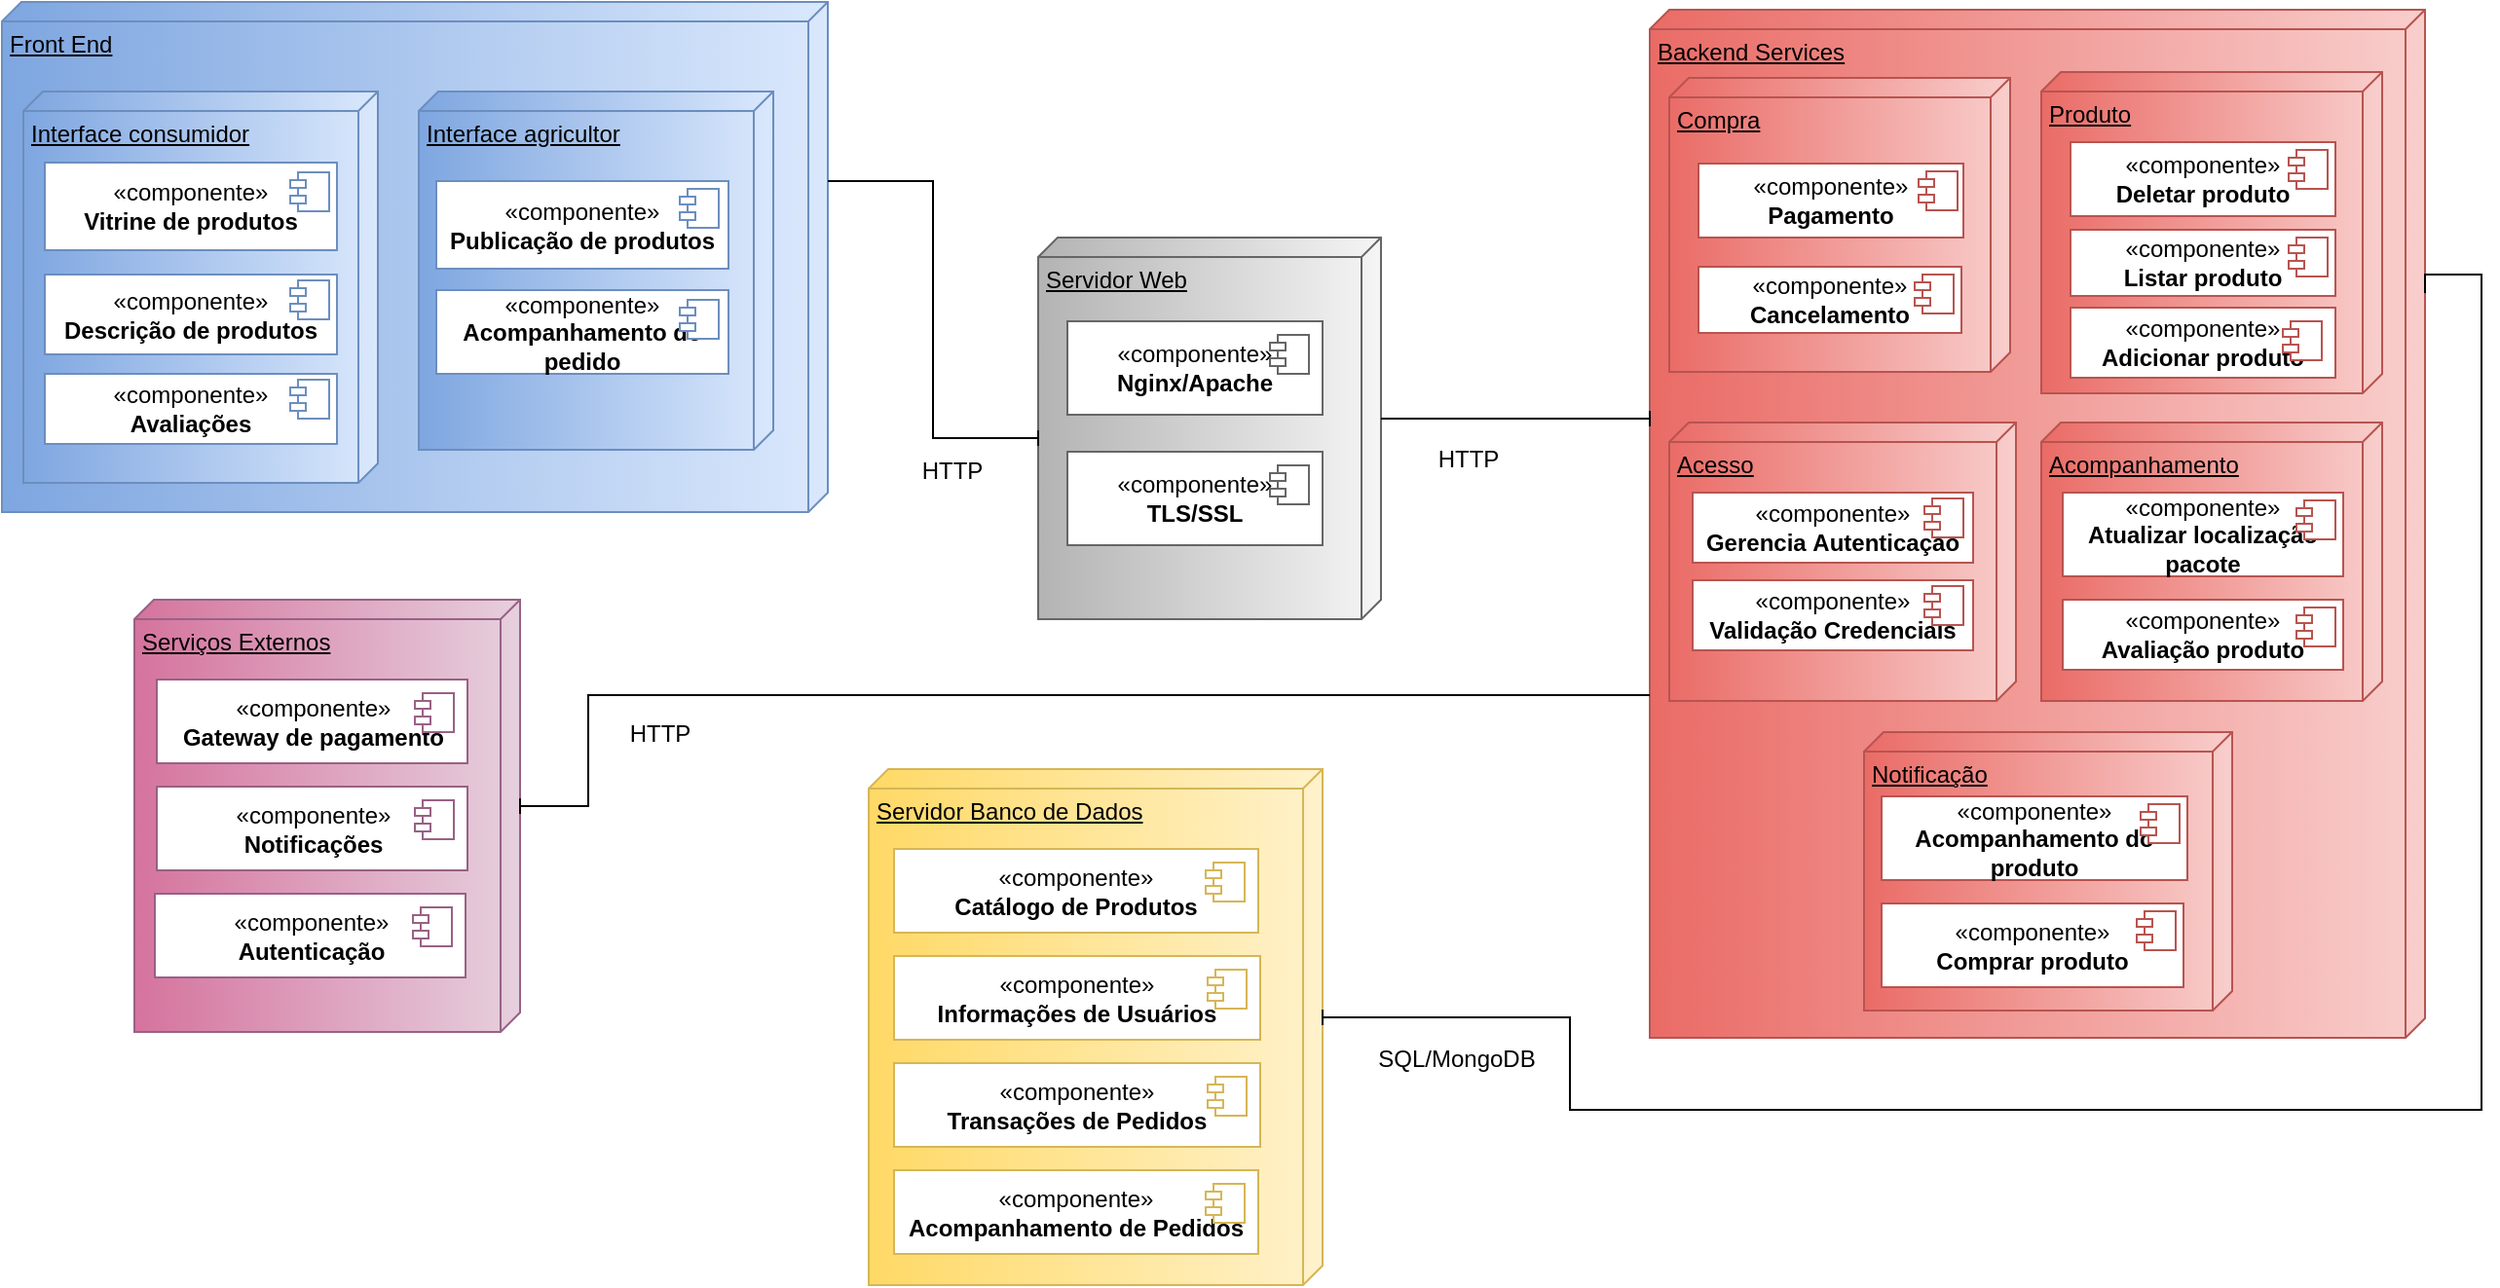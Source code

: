 <mxfile version="24.8.0">
  <diagram name="Página-1" id="P9u5YKyL1x51gNFcSXew">
    <mxGraphModel dx="2300" dy="-393" grid="0" gridSize="10" guides="1" tooltips="1" connect="1" arrows="1" fold="1" page="0" pageScale="1" pageWidth="827" pageHeight="1169" math="0" shadow="0">
      <root>
        <mxCell id="0" />
        <mxCell id="1" parent="0" />
        <mxCell id="CXqAVYI4e2ixcZZ8uMKU-1" value="Front End" style="verticalAlign=top;align=left;spacingTop=8;spacingLeft=2;spacingRight=12;shape=cube;size=10;direction=south;fontStyle=4;html=1;whiteSpace=wrap;fillColor=#dae8fc;gradientColor=#7ea6e0;strokeColor=#6C8EBF;" vertex="1" parent="1">
          <mxGeometry x="-526" y="1424" width="424" height="262" as="geometry" />
        </mxCell>
        <mxCell id="CXqAVYI4e2ixcZZ8uMKU-2" value="Servidor Web" style="verticalAlign=top;align=left;spacingTop=8;spacingLeft=2;spacingRight=12;shape=cube;size=10;direction=south;fontStyle=4;html=1;whiteSpace=wrap;fillColor=#f5f5f5;gradientColor=#b3b3b3;strokeColor=#666666;" vertex="1" parent="1">
          <mxGeometry x="6" y="1545" width="176" height="196" as="geometry" />
        </mxCell>
        <mxCell id="CXqAVYI4e2ixcZZ8uMKU-3" value="Backend Services&lt;div&gt;&lt;br&gt;&lt;/div&gt;" style="verticalAlign=top;align=left;spacingTop=8;spacingLeft=2;spacingRight=12;shape=cube;size=10;direction=south;fontStyle=4;html=1;whiteSpace=wrap;fillColor=#f8cecc;strokeColor=#b85450;gradientColor=#ea6b66;" vertex="1" parent="1">
          <mxGeometry x="320" y="1428" width="398" height="528" as="geometry" />
        </mxCell>
        <mxCell id="CXqAVYI4e2ixcZZ8uMKU-4" value="Servidor Banco de Dados" style="verticalAlign=top;align=left;spacingTop=8;spacingLeft=2;spacingRight=12;shape=cube;size=10;direction=south;fontStyle=4;html=1;whiteSpace=wrap;fillColor=#fff2cc;gradientColor=#ffd966;strokeColor=#D6B656;" vertex="1" parent="1">
          <mxGeometry x="-81" y="1818" width="233" height="265" as="geometry" />
        </mxCell>
        <mxCell id="CXqAVYI4e2ixcZZ8uMKU-5" value="Serviços Externos" style="verticalAlign=top;align=left;spacingTop=8;spacingLeft=2;spacingRight=12;shape=cube;size=10;direction=south;fontStyle=4;html=1;whiteSpace=wrap;fillColor=#e6d0de;strokeColor=#996185;gradientColor=#d5739d;" vertex="1" parent="1">
          <mxGeometry x="-458" y="1731" width="198" height="222" as="geometry" />
        </mxCell>
        <mxCell id="CXqAVYI4e2ixcZZ8uMKU-6" value="«componente»&lt;br&gt;&lt;b&gt;Catálogo de Produtos&lt;/b&gt;" style="html=1;dropTarget=0;whiteSpace=wrap;strokeColor=#D6B656;" vertex="1" parent="1">
          <mxGeometry x="-68" y="1859" width="187" height="43" as="geometry" />
        </mxCell>
        <mxCell id="CXqAVYI4e2ixcZZ8uMKU-7" value="" style="shape=module;jettyWidth=8;jettyHeight=4;strokeColor=#D6B656;" vertex="1" parent="CXqAVYI4e2ixcZZ8uMKU-6">
          <mxGeometry x="1" width="20" height="20" relative="1" as="geometry">
            <mxPoint x="-27" y="7" as="offset" />
          </mxGeometry>
        </mxCell>
        <mxCell id="CXqAVYI4e2ixcZZ8uMKU-8" value="«componente»&lt;br&gt;&lt;b&gt;Informações de Usuários&lt;/b&gt;" style="html=1;dropTarget=0;whiteSpace=wrap;strokeColor=#D6B656;" vertex="1" parent="1">
          <mxGeometry x="-68" y="1914" width="188" height="43" as="geometry" />
        </mxCell>
        <mxCell id="CXqAVYI4e2ixcZZ8uMKU-9" value="" style="shape=module;jettyWidth=8;jettyHeight=4;strokeColor=#D6B656;" vertex="1" parent="CXqAVYI4e2ixcZZ8uMKU-8">
          <mxGeometry x="1" width="20" height="20" relative="1" as="geometry">
            <mxPoint x="-27" y="7" as="offset" />
          </mxGeometry>
        </mxCell>
        <mxCell id="CXqAVYI4e2ixcZZ8uMKU-10" value="«componente»&lt;br&gt;&lt;b&gt;Transações de Pedidos&lt;/b&gt;" style="html=1;dropTarget=0;whiteSpace=wrap;strokeColor=#D6B656;" vertex="1" parent="1">
          <mxGeometry x="-68" y="1969" width="188" height="43" as="geometry" />
        </mxCell>
        <mxCell id="CXqAVYI4e2ixcZZ8uMKU-11" value="" style="shape=module;jettyWidth=8;jettyHeight=4;strokeColor=#D6B656;" vertex="1" parent="CXqAVYI4e2ixcZZ8uMKU-10">
          <mxGeometry x="1" width="20" height="20" relative="1" as="geometry">
            <mxPoint x="-27" y="7" as="offset" />
          </mxGeometry>
        </mxCell>
        <mxCell id="CXqAVYI4e2ixcZZ8uMKU-12" value="«componente»&lt;br&gt;&lt;b&gt;Acompanhamento de Pedidos&lt;/b&gt;" style="html=1;dropTarget=0;whiteSpace=wrap;strokeColor=#D6B656;" vertex="1" parent="1">
          <mxGeometry x="-68" y="2024" width="187" height="43" as="geometry" />
        </mxCell>
        <mxCell id="CXqAVYI4e2ixcZZ8uMKU-13" value="" style="shape=module;jettyWidth=8;jettyHeight=4;strokeColor=#D6B656;" vertex="1" parent="CXqAVYI4e2ixcZZ8uMKU-12">
          <mxGeometry x="1" width="20" height="20" relative="1" as="geometry">
            <mxPoint x="-27" y="7" as="offset" />
          </mxGeometry>
        </mxCell>
        <mxCell id="CXqAVYI4e2ixcZZ8uMKU-14" value="«componente»&lt;br&gt;&lt;b&gt;Nginx/Apache&lt;/b&gt;" style="html=1;dropTarget=0;whiteSpace=wrap;strokeColor=#666666;" vertex="1" parent="1">
          <mxGeometry x="21" y="1588" width="131" height="48" as="geometry" />
        </mxCell>
        <mxCell id="CXqAVYI4e2ixcZZ8uMKU-15" value="" style="shape=module;jettyWidth=8;jettyHeight=4;strokeColor=#666666;" vertex="1" parent="CXqAVYI4e2ixcZZ8uMKU-14">
          <mxGeometry x="1" width="20" height="20" relative="1" as="geometry">
            <mxPoint x="-27" y="7" as="offset" />
          </mxGeometry>
        </mxCell>
        <mxCell id="CXqAVYI4e2ixcZZ8uMKU-16" value="«componente»&lt;br&gt;&lt;b&gt;TLS/SSL&lt;/b&gt;" style="html=1;dropTarget=0;whiteSpace=wrap;strokeColor=#666666;" vertex="1" parent="1">
          <mxGeometry x="21" y="1655" width="131" height="48" as="geometry" />
        </mxCell>
        <mxCell id="CXqAVYI4e2ixcZZ8uMKU-17" value="" style="shape=module;jettyWidth=8;jettyHeight=4;strokeColor=#666666;" vertex="1" parent="CXqAVYI4e2ixcZZ8uMKU-16">
          <mxGeometry x="1" width="20" height="20" relative="1" as="geometry">
            <mxPoint x="-27" y="7" as="offset" />
          </mxGeometry>
        </mxCell>
        <mxCell id="CXqAVYI4e2ixcZZ8uMKU-18" value="«componente»&lt;br&gt;&lt;b&gt;Gateway de pagamento&lt;/b&gt;" style="html=1;dropTarget=0;whiteSpace=wrap;strokeColor=#996185;" vertex="1" parent="1">
          <mxGeometry x="-446.5" y="1772" width="159.5" height="43" as="geometry" />
        </mxCell>
        <mxCell id="CXqAVYI4e2ixcZZ8uMKU-19" value="" style="shape=module;jettyWidth=8;jettyHeight=4;strokeColor=#996185;" vertex="1" parent="CXqAVYI4e2ixcZZ8uMKU-18">
          <mxGeometry x="1" width="20" height="20" relative="1" as="geometry">
            <mxPoint x="-27" y="7" as="offset" />
          </mxGeometry>
        </mxCell>
        <mxCell id="CXqAVYI4e2ixcZZ8uMKU-20" value="«componente»&lt;br&gt;&lt;b&gt;Notificações&lt;/b&gt;" style="html=1;dropTarget=0;whiteSpace=wrap;strokeColor=#996185;" vertex="1" parent="1">
          <mxGeometry x="-446.5" y="1827" width="159.5" height="43" as="geometry" />
        </mxCell>
        <mxCell id="CXqAVYI4e2ixcZZ8uMKU-21" value="" style="shape=module;jettyWidth=8;jettyHeight=4;strokeColor=#996185;" vertex="1" parent="CXqAVYI4e2ixcZZ8uMKU-20">
          <mxGeometry x="1" width="20" height="20" relative="1" as="geometry">
            <mxPoint x="-27" y="7" as="offset" />
          </mxGeometry>
        </mxCell>
        <mxCell id="CXqAVYI4e2ixcZZ8uMKU-22" value="«componente»&lt;br&gt;&lt;b&gt;Autenticação&lt;/b&gt;" style="html=1;dropTarget=0;whiteSpace=wrap;strokeColor=#996185;" vertex="1" parent="1">
          <mxGeometry x="-447.5" y="1882" width="159.5" height="43" as="geometry" />
        </mxCell>
        <mxCell id="CXqAVYI4e2ixcZZ8uMKU-23" value="" style="shape=module;jettyWidth=8;jettyHeight=4;strokeColor=#996185;" vertex="1" parent="CXqAVYI4e2ixcZZ8uMKU-22">
          <mxGeometry x="1" width="20" height="20" relative="1" as="geometry">
            <mxPoint x="-27" y="7" as="offset" />
          </mxGeometry>
        </mxCell>
        <mxCell id="CXqAVYI4e2ixcZZ8uMKU-24" style="edgeStyle=orthogonalEdgeStyle;rounded=0;orthogonalLoop=1;jettySize=auto;html=1;exitX=0;exitY=0;exitDx=92;exitDy=0;exitPerimeter=0;entryX=0;entryY=0;entryDx=103;entryDy=176;entryPerimeter=0;endArrow=baseDash;endFill=0;" edge="1" parent="1" source="CXqAVYI4e2ixcZZ8uMKU-1" target="CXqAVYI4e2ixcZZ8uMKU-2">
          <mxGeometry relative="1" as="geometry" />
        </mxCell>
        <mxCell id="CXqAVYI4e2ixcZZ8uMKU-25" style="edgeStyle=orthogonalEdgeStyle;rounded=0;orthogonalLoop=1;jettySize=auto;html=1;exitX=0;exitY=0;exitDx=93;exitDy=0;exitPerimeter=0;endArrow=baseDash;endFill=0;entryX=0;entryY=0;entryDx=210;entryDy=398;entryPerimeter=0;" edge="1" parent="1" source="CXqAVYI4e2ixcZZ8uMKU-2" target="CXqAVYI4e2ixcZZ8uMKU-3">
          <mxGeometry relative="1" as="geometry">
            <mxPoint x="258" y="1587" as="targetPoint" />
          </mxGeometry>
        </mxCell>
        <mxCell id="CXqAVYI4e2ixcZZ8uMKU-26" style="edgeStyle=orthogonalEdgeStyle;rounded=0;orthogonalLoop=1;jettySize=auto;html=1;exitX=0;exitY=0;exitDx=145.5;exitDy=0;exitPerimeter=0;endArrow=baseDash;endFill=0;entryX=0;entryY=0;entryDx=127.5;entryDy=0;entryPerimeter=0;" edge="1" parent="1" source="CXqAVYI4e2ixcZZ8uMKU-3" target="CXqAVYI4e2ixcZZ8uMKU-4">
          <mxGeometry relative="1" as="geometry">
            <Array as="points">
              <mxPoint x="718" y="1564" />
              <mxPoint x="747" y="1564" />
              <mxPoint x="747" y="1993" />
              <mxPoint x="279" y="1993" />
              <mxPoint x="279" y="1946" />
            </Array>
            <mxPoint x="218" y="2008" as="targetPoint" />
          </mxGeometry>
        </mxCell>
        <mxCell id="CXqAVYI4e2ixcZZ8uMKU-27" style="edgeStyle=orthogonalEdgeStyle;rounded=0;orthogonalLoop=1;jettySize=auto;html=1;entryX=0;entryY=0;entryDx=106;entryDy=0;entryPerimeter=0;endArrow=baseDash;endFill=0;" edge="1" parent="1" source="CXqAVYI4e2ixcZZ8uMKU-3" target="CXqAVYI4e2ixcZZ8uMKU-5">
          <mxGeometry relative="1" as="geometry">
            <Array as="points">
              <mxPoint x="-225" y="1780" />
              <mxPoint x="-225" y="1837" />
            </Array>
          </mxGeometry>
        </mxCell>
        <mxCell id="CXqAVYI4e2ixcZZ8uMKU-28" value="HTTP" style="text;strokeColor=none;align=center;fillColor=none;html=1;verticalAlign=middle;whiteSpace=wrap;rounded=0;" vertex="1" parent="1">
          <mxGeometry x="-233" y="1779" width="90" height="42" as="geometry" />
        </mxCell>
        <mxCell id="CXqAVYI4e2ixcZZ8uMKU-29" value="HTTP" style="text;strokeColor=none;align=center;fillColor=none;html=1;verticalAlign=middle;whiteSpace=wrap;rounded=0;" vertex="1" parent="1">
          <mxGeometry x="-83" y="1644" width="90" height="42" as="geometry" />
        </mxCell>
        <mxCell id="CXqAVYI4e2ixcZZ8uMKU-30" value="HTTP" style="text;strokeColor=none;align=center;fillColor=none;html=1;verticalAlign=middle;whiteSpace=wrap;rounded=0;" vertex="1" parent="1">
          <mxGeometry x="182" y="1638" width="90" height="42" as="geometry" />
        </mxCell>
        <mxCell id="CXqAVYI4e2ixcZZ8uMKU-31" value="SQL/MongoDB" style="text;strokeColor=none;align=center;fillColor=none;html=1;verticalAlign=middle;whiteSpace=wrap;rounded=0;" vertex="1" parent="1">
          <mxGeometry x="176" y="1946" width="90" height="42" as="geometry" />
        </mxCell>
        <mxCell id="CXqAVYI4e2ixcZZ8uMKU-32" value="Compra" style="verticalAlign=top;align=left;spacingTop=8;spacingLeft=2;spacingRight=12;shape=cube;size=10;direction=south;fontStyle=4;html=1;whiteSpace=wrap;strokeColor=#b85450;fillColor=#f8cecc;gradientColor=#ea6b66;" vertex="1" parent="1">
          <mxGeometry x="330" y="1463" width="175" height="151" as="geometry" />
        </mxCell>
        <mxCell id="CXqAVYI4e2ixcZZ8uMKU-33" value="Produto" style="verticalAlign=top;align=left;spacingTop=8;spacingLeft=2;spacingRight=12;shape=cube;size=10;direction=south;fontStyle=4;html=1;whiteSpace=wrap;strokeColor=#b85450;fillColor=#f8cecc;gradientColor=#ea6b66;" vertex="1" parent="1">
          <mxGeometry x="521" y="1460" width="175" height="165" as="geometry" />
        </mxCell>
        <mxCell id="CXqAVYI4e2ixcZZ8uMKU-34" value="Acesso" style="verticalAlign=top;align=left;spacingTop=8;spacingLeft=2;spacingRight=12;shape=cube;size=10;direction=south;fontStyle=4;html=1;whiteSpace=wrap;strokeColor=#b85450;fillColor=#f8cecc;gradientColor=#ea6b66;" vertex="1" parent="1">
          <mxGeometry x="330" y="1640" width="178" height="143" as="geometry" />
        </mxCell>
        <mxCell id="CXqAVYI4e2ixcZZ8uMKU-35" value="Acompanhamento" style="verticalAlign=top;align=left;spacingTop=8;spacingLeft=2;spacingRight=12;shape=cube;size=10;direction=south;fontStyle=4;html=1;whiteSpace=wrap;strokeColor=#b85450;fillColor=#f8cecc;gradientColor=#ea6b66;" vertex="1" parent="1">
          <mxGeometry x="521" y="1640" width="175" height="143" as="geometry" />
        </mxCell>
        <mxCell id="CXqAVYI4e2ixcZZ8uMKU-36" value="«componente»&lt;br&gt;&lt;b&gt;Pagamento&lt;/b&gt;" style="html=1;dropTarget=0;whiteSpace=wrap;strokeColor=#B85450;" vertex="1" parent="1">
          <mxGeometry x="345" y="1507" width="136" height="38" as="geometry" />
        </mxCell>
        <mxCell id="CXqAVYI4e2ixcZZ8uMKU-37" value="" style="shape=module;jettyWidth=8;jettyHeight=4;strokeColor=#B85450;" vertex="1" parent="CXqAVYI4e2ixcZZ8uMKU-36">
          <mxGeometry x="1" width="20" height="20" relative="1" as="geometry">
            <mxPoint x="-23" y="4" as="offset" />
          </mxGeometry>
        </mxCell>
        <mxCell id="CXqAVYI4e2ixcZZ8uMKU-38" value="«componente»&lt;br&gt;&lt;b&gt;Cancelamento&lt;/b&gt;" style="html=1;dropTarget=0;whiteSpace=wrap;strokeColor=#B85450;" vertex="1" parent="1">
          <mxGeometry x="345" y="1560" width="135" height="34" as="geometry" />
        </mxCell>
        <mxCell id="CXqAVYI4e2ixcZZ8uMKU-39" value="" style="shape=module;jettyWidth=8;jettyHeight=4;strokeColor=#B85450;" vertex="1" parent="CXqAVYI4e2ixcZZ8uMKU-38">
          <mxGeometry x="1" width="20" height="20" relative="1" as="geometry">
            <mxPoint x="-24" y="4" as="offset" />
          </mxGeometry>
        </mxCell>
        <mxCell id="CXqAVYI4e2ixcZZ8uMKU-40" value="«componente»&lt;br&gt;&lt;b&gt;Deletar produto&lt;/b&gt;" style="html=1;dropTarget=0;whiteSpace=wrap;strokeColor=#B85450;" vertex="1" parent="1">
          <mxGeometry x="536" y="1496" width="136" height="38" as="geometry" />
        </mxCell>
        <mxCell id="CXqAVYI4e2ixcZZ8uMKU-41" value="" style="shape=module;jettyWidth=8;jettyHeight=4;strokeColor=#B85450;" vertex="1" parent="CXqAVYI4e2ixcZZ8uMKU-40">
          <mxGeometry x="1" width="20" height="20" relative="1" as="geometry">
            <mxPoint x="-24" y="4" as="offset" />
          </mxGeometry>
        </mxCell>
        <mxCell id="CXqAVYI4e2ixcZZ8uMKU-42" value="«componente»&lt;br&gt;&lt;b&gt;Listar produto&lt;/b&gt;" style="html=1;dropTarget=0;whiteSpace=wrap;strokeColor=#B85450;" vertex="1" parent="1">
          <mxGeometry x="536" y="1541" width="136" height="34" as="geometry" />
        </mxCell>
        <mxCell id="CXqAVYI4e2ixcZZ8uMKU-43" value="" style="shape=module;jettyWidth=8;jettyHeight=4;strokeColor=#B85450;" vertex="1" parent="CXqAVYI4e2ixcZZ8uMKU-42">
          <mxGeometry x="1" width="20" height="20" relative="1" as="geometry">
            <mxPoint x="-24" y="4" as="offset" />
          </mxGeometry>
        </mxCell>
        <mxCell id="CXqAVYI4e2ixcZZ8uMKU-44" value="«componente»&lt;br&gt;&lt;b&gt;Adicionar produto&lt;/b&gt;" style="html=1;dropTarget=0;whiteSpace=wrap;strokeColor=#B85450;" vertex="1" parent="1">
          <mxGeometry x="536" y="1581" width="136" height="36" as="geometry" />
        </mxCell>
        <mxCell id="CXqAVYI4e2ixcZZ8uMKU-45" value="" style="shape=module;jettyWidth=8;jettyHeight=4;strokeColor=#B85450;" vertex="1" parent="CXqAVYI4e2ixcZZ8uMKU-44">
          <mxGeometry x="1" width="20" height="20" relative="1" as="geometry">
            <mxPoint x="-27" y="7" as="offset" />
          </mxGeometry>
        </mxCell>
        <mxCell id="CXqAVYI4e2ixcZZ8uMKU-46" value="«componente»&lt;br&gt;&lt;b&gt;Gerencia&amp;nbsp;&lt;/b&gt;&lt;b style=&quot;background-color: initial;&quot;&gt;Autenticação&lt;/b&gt;" style="html=1;dropTarget=0;whiteSpace=wrap;strokeColor=#B85450;" vertex="1" parent="1">
          <mxGeometry x="342" y="1676" width="144" height="36" as="geometry" />
        </mxCell>
        <mxCell id="CXqAVYI4e2ixcZZ8uMKU-47" value="" style="shape=module;jettyWidth=8;jettyHeight=4;strokeColor=#B85450;" vertex="1" parent="CXqAVYI4e2ixcZZ8uMKU-46">
          <mxGeometry x="1" width="20" height="20" relative="1" as="geometry">
            <mxPoint x="-25" y="3" as="offset" />
          </mxGeometry>
        </mxCell>
        <mxCell id="CXqAVYI4e2ixcZZ8uMKU-48" value="«componente»&lt;br&gt;&lt;b&gt;Validação Credenciais&lt;/b&gt;" style="html=1;dropTarget=0;whiteSpace=wrap;strokeColor=#B85450;" vertex="1" parent="1">
          <mxGeometry x="342" y="1721" width="144" height="36" as="geometry" />
        </mxCell>
        <mxCell id="CXqAVYI4e2ixcZZ8uMKU-49" value="" style="shape=module;jettyWidth=8;jettyHeight=4;strokeColor=#B85450;" vertex="1" parent="CXqAVYI4e2ixcZZ8uMKU-48">
          <mxGeometry x="1" width="20" height="20" relative="1" as="geometry">
            <mxPoint x="-25" y="3" as="offset" />
          </mxGeometry>
        </mxCell>
        <mxCell id="CXqAVYI4e2ixcZZ8uMKU-50" value="«componente»&lt;br&gt;&lt;b&gt;Atualizar localização pacote&lt;/b&gt;" style="html=1;dropTarget=0;whiteSpace=wrap;strokeColor=#B85450;" vertex="1" parent="1">
          <mxGeometry x="532" y="1676" width="144" height="43" as="geometry" />
        </mxCell>
        <mxCell id="CXqAVYI4e2ixcZZ8uMKU-51" value="" style="shape=module;jettyWidth=8;jettyHeight=4;strokeColor=#B85450;" vertex="1" parent="CXqAVYI4e2ixcZZ8uMKU-50">
          <mxGeometry x="1" width="20" height="20" relative="1" as="geometry">
            <mxPoint x="-24" y="4" as="offset" />
          </mxGeometry>
        </mxCell>
        <mxCell id="CXqAVYI4e2ixcZZ8uMKU-52" value="«componente»&lt;br&gt;&lt;b&gt;Avaliação produto&lt;/b&gt;" style="html=1;dropTarget=0;whiteSpace=wrap;strokeColor=#B85450;" vertex="1" parent="1">
          <mxGeometry x="532" y="1731" width="144" height="36" as="geometry" />
        </mxCell>
        <mxCell id="CXqAVYI4e2ixcZZ8uMKU-53" value="" style="shape=module;jettyWidth=8;jettyHeight=4;strokeColor=#B85450;" vertex="1" parent="CXqAVYI4e2ixcZZ8uMKU-52">
          <mxGeometry x="1" width="20" height="20" relative="1" as="geometry">
            <mxPoint x="-24" y="4" as="offset" />
          </mxGeometry>
        </mxCell>
        <mxCell id="CXqAVYI4e2ixcZZ8uMKU-54" value="Interface consumidor" style="verticalAlign=top;align=left;spacingTop=8;spacingLeft=2;spacingRight=12;shape=cube;size=10;direction=south;fontStyle=4;html=1;whiteSpace=wrap;fillColor=#dae8fc;gradientColor=#7ea6e0;strokeColor=#6c8ebf;" vertex="1" parent="1">
          <mxGeometry x="-515" y="1470" width="182" height="201" as="geometry" />
        </mxCell>
        <mxCell id="CXqAVYI4e2ixcZZ8uMKU-55" value="Interface agricultor" style="verticalAlign=top;align=left;spacingTop=8;spacingLeft=2;spacingRight=12;shape=cube;size=10;direction=south;fontStyle=4;html=1;whiteSpace=wrap;fillColor=#dae8fc;gradientColor=#7ea6e0;strokeColor=#6c8ebf;" vertex="1" parent="1">
          <mxGeometry x="-312" y="1470" width="182" height="184" as="geometry" />
        </mxCell>
        <mxCell id="CXqAVYI4e2ixcZZ8uMKU-56" value="«componente»&lt;br&gt;&lt;b&gt;Publicação de produtos&lt;/b&gt;" style="html=1;dropTarget=0;whiteSpace=wrap;strokeColor=#6C8EBF;" vertex="1" parent="1">
          <mxGeometry x="-303" y="1516" width="150" height="45" as="geometry" />
        </mxCell>
        <mxCell id="CXqAVYI4e2ixcZZ8uMKU-57" value="" style="shape=module;jettyWidth=8;jettyHeight=4;strokeColor=#6C8EBF;" vertex="1" parent="CXqAVYI4e2ixcZZ8uMKU-56">
          <mxGeometry x="1" width="20" height="20" relative="1" as="geometry">
            <mxPoint x="-25" y="4" as="offset" />
          </mxGeometry>
        </mxCell>
        <mxCell id="CXqAVYI4e2ixcZZ8uMKU-58" value="«componente»&lt;br&gt;&lt;b&gt;Acompanhamento do pedido&lt;/b&gt;" style="html=1;dropTarget=0;whiteSpace=wrap;strokeColor=#6C8EBF;" vertex="1" parent="1">
          <mxGeometry x="-303" y="1572" width="150" height="43" as="geometry" />
        </mxCell>
        <mxCell id="CXqAVYI4e2ixcZZ8uMKU-59" value="" style="shape=module;jettyWidth=8;jettyHeight=4;strokeColor=#6C8EBF;" vertex="1" parent="CXqAVYI4e2ixcZZ8uMKU-58">
          <mxGeometry x="1" width="20" height="20" relative="1" as="geometry">
            <mxPoint x="-25" y="5" as="offset" />
          </mxGeometry>
        </mxCell>
        <mxCell id="CXqAVYI4e2ixcZZ8uMKU-60" value="«componente»&lt;br&gt;&lt;b&gt;Vitrine de produtos&lt;/b&gt;" style="html=1;dropTarget=0;whiteSpace=wrap;strokeColor=#6C8EBF;" vertex="1" parent="1">
          <mxGeometry x="-504" y="1506.5" width="150" height="45" as="geometry" />
        </mxCell>
        <mxCell id="CXqAVYI4e2ixcZZ8uMKU-61" value="" style="shape=module;jettyWidth=8;jettyHeight=4;strokeColor=#6C8EBF;" vertex="1" parent="CXqAVYI4e2ixcZZ8uMKU-60">
          <mxGeometry x="1" width="20" height="20" relative="1" as="geometry">
            <mxPoint x="-24" y="5" as="offset" />
          </mxGeometry>
        </mxCell>
        <mxCell id="CXqAVYI4e2ixcZZ8uMKU-62" value="«componente»&lt;br&gt;&lt;b&gt;Descrição de produtos&lt;/b&gt;" style="html=1;dropTarget=0;whiteSpace=wrap;strokeColor=#6C8EBF;" vertex="1" parent="1">
          <mxGeometry x="-504" y="1564" width="150" height="41" as="geometry" />
        </mxCell>
        <mxCell id="CXqAVYI4e2ixcZZ8uMKU-63" value="" style="shape=module;jettyWidth=8;jettyHeight=4;strokeColor=#6C8EBF;" vertex="1" parent="CXqAVYI4e2ixcZZ8uMKU-62">
          <mxGeometry x="1" width="20" height="20" relative="1" as="geometry">
            <mxPoint x="-24" y="3" as="offset" />
          </mxGeometry>
        </mxCell>
        <mxCell id="CXqAVYI4e2ixcZZ8uMKU-64" value="«componente»&lt;br&gt;&lt;b&gt;Avaliações&lt;/b&gt;" style="html=1;dropTarget=0;whiteSpace=wrap;strokeColor=#6C8EBF;" vertex="1" parent="1">
          <mxGeometry x="-504" y="1615" width="150" height="36" as="geometry" />
        </mxCell>
        <mxCell id="CXqAVYI4e2ixcZZ8uMKU-65" value="" style="shape=module;jettyWidth=8;jettyHeight=4;strokeColor=#6C8EBF;" vertex="1" parent="CXqAVYI4e2ixcZZ8uMKU-64">
          <mxGeometry x="1" width="20" height="20" relative="1" as="geometry">
            <mxPoint x="-24" y="3" as="offset" />
          </mxGeometry>
        </mxCell>
        <mxCell id="CXqAVYI4e2ixcZZ8uMKU-66" value="Notificação" style="verticalAlign=top;align=left;spacingTop=8;spacingLeft=2;spacingRight=12;shape=cube;size=10;direction=south;fontStyle=4;html=1;whiteSpace=wrap;strokeColor=#b85450;fillColor=#f8cecc;gradientColor=#ea6b66;" vertex="1" parent="1">
          <mxGeometry x="430" y="1799" width="189" height="143" as="geometry" />
        </mxCell>
        <mxCell id="CXqAVYI4e2ixcZZ8uMKU-67" value="«componente»&lt;br&gt;&lt;b&gt;Acompanhamento do produto&lt;/b&gt;" style="html=1;dropTarget=0;whiteSpace=wrap;strokeColor=#B85450;" vertex="1" parent="1">
          <mxGeometry x="439" y="1832" width="157" height="43" as="geometry" />
        </mxCell>
        <mxCell id="CXqAVYI4e2ixcZZ8uMKU-68" value="" style="shape=module;jettyWidth=8;jettyHeight=4;strokeColor=#B85450;" vertex="1" parent="CXqAVYI4e2ixcZZ8uMKU-67">
          <mxGeometry x="1" width="20" height="20" relative="1" as="geometry">
            <mxPoint x="-24" y="4" as="offset" />
          </mxGeometry>
        </mxCell>
        <mxCell id="CXqAVYI4e2ixcZZ8uMKU-69" value="«componente»&lt;br&gt;&lt;b&gt;Comprar produto&lt;/b&gt;" style="html=1;dropTarget=0;whiteSpace=wrap;strokeColor=#B85450;" vertex="1" parent="1">
          <mxGeometry x="439" y="1887" width="155" height="43" as="geometry" />
        </mxCell>
        <mxCell id="CXqAVYI4e2ixcZZ8uMKU-70" value="" style="shape=module;jettyWidth=8;jettyHeight=4;strokeColor=#B85450;" vertex="1" parent="CXqAVYI4e2ixcZZ8uMKU-69">
          <mxGeometry x="1" width="20" height="20" relative="1" as="geometry">
            <mxPoint x="-24" y="4" as="offset" />
          </mxGeometry>
        </mxCell>
      </root>
    </mxGraphModel>
  </diagram>
</mxfile>
